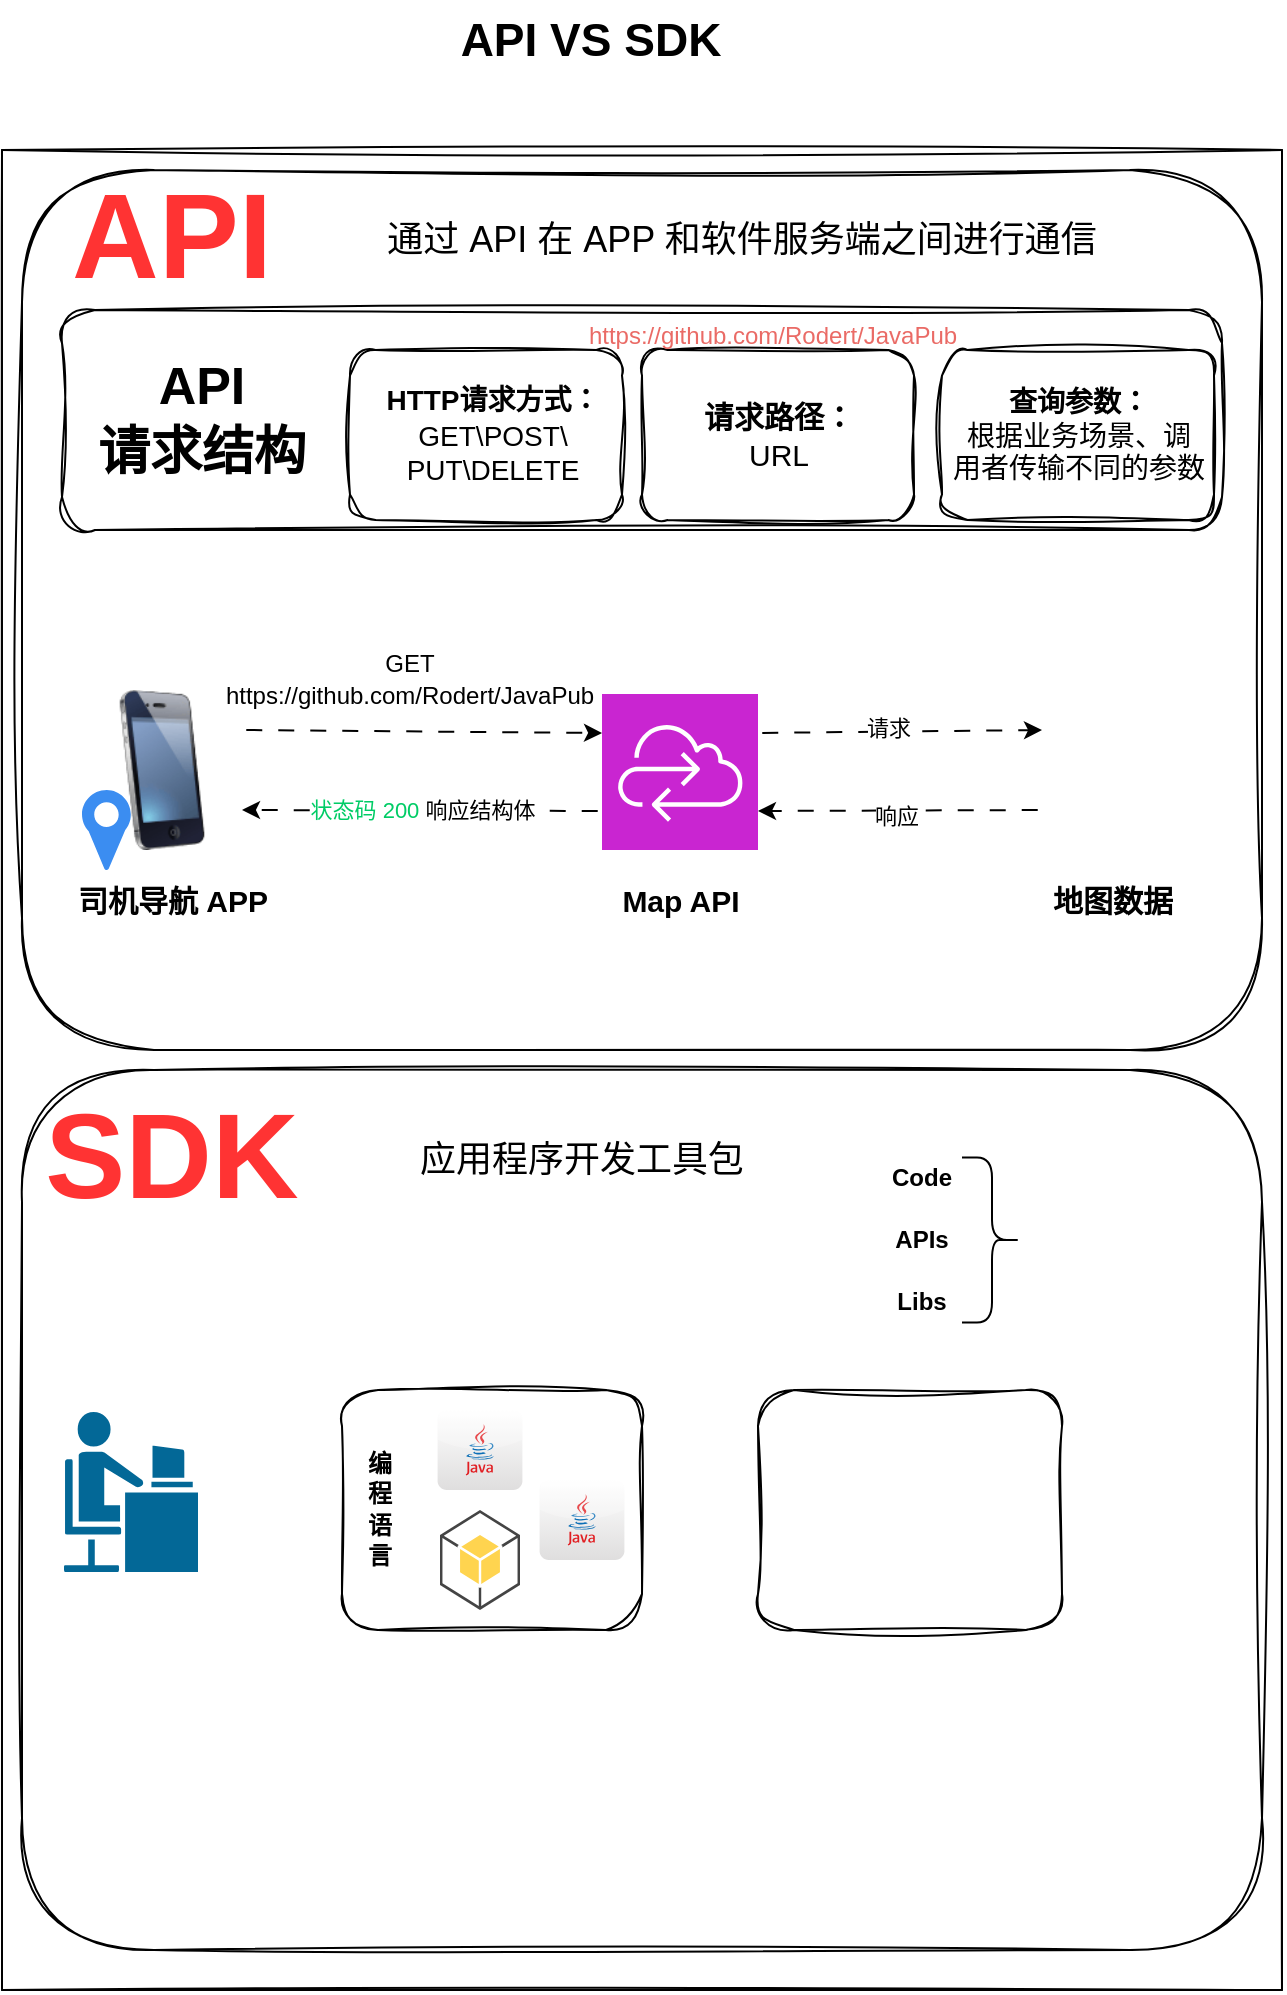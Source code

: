 <mxfile version="25.0.3">
  <diagram name="第 1 页" id="GD61dN2SuoF6RTxkfr4Q">
    <mxGraphModel dx="2440" dy="1229" grid="1" gridSize="10" guides="1" tooltips="1" connect="1" arrows="1" fold="1" page="1" pageScale="1" pageWidth="827" pageHeight="1169" math="0" shadow="0">
      <root>
        <mxCell id="0" />
        <mxCell id="1" parent="0" />
        <mxCell id="uYHHyxPchOI7Xvo6H41n-1" value="" style="endArrow=none;html=1;rounded=0;sketch=1;hachureGap=4;jiggle=2;curveFitting=1;fontFamily=Architects Daughter;fontSource=https%3A%2F%2Ffonts.googleapis.com%2Fcss%3Ffamily%3DArchitects%2BDaughter;" edge="1" parent="1">
          <mxGeometry width="50" height="50" relative="1" as="geometry">
            <mxPoint x="120" y="120" as="sourcePoint" />
            <mxPoint x="760" y="120" as="targetPoint" />
          </mxGeometry>
        </mxCell>
        <mxCell id="uYHHyxPchOI7Xvo6H41n-2" value="" style="endArrow=none;html=1;rounded=0;sketch=1;hachureGap=4;jiggle=2;curveFitting=1;fontFamily=Architects Daughter;fontSource=https%3A%2F%2Ffonts.googleapis.com%2Fcss%3Ffamily%3DArchitects%2BDaughter;" edge="1" parent="1">
          <mxGeometry width="50" height="50" relative="1" as="geometry">
            <mxPoint x="120" y="120" as="sourcePoint" />
            <mxPoint x="120" y="1040" as="targetPoint" />
          </mxGeometry>
        </mxCell>
        <mxCell id="uYHHyxPchOI7Xvo6H41n-3" value="" style="endArrow=none;html=1;rounded=0;sketch=1;hachureGap=4;jiggle=2;curveFitting=1;fontFamily=Architects Daughter;fontSource=https%3A%2F%2Ffonts.googleapis.com%2Fcss%3Ffamily%3DArchitects%2BDaughter;" edge="1" parent="1">
          <mxGeometry width="50" height="50" relative="1" as="geometry">
            <mxPoint x="760" y="1040" as="sourcePoint" />
            <mxPoint x="120" y="1040" as="targetPoint" />
          </mxGeometry>
        </mxCell>
        <mxCell id="uYHHyxPchOI7Xvo6H41n-4" value="" style="endArrow=none;html=1;rounded=0;sketch=1;hachureGap=4;jiggle=2;curveFitting=1;fontFamily=Architects Daughter;fontSource=https%3A%2F%2Ffonts.googleapis.com%2Fcss%3Ffamily%3DArchitects%2BDaughter;" edge="1" parent="1">
          <mxGeometry width="50" height="50" relative="1" as="geometry">
            <mxPoint x="760" y="1040" as="sourcePoint" />
            <mxPoint x="760" y="120" as="targetPoint" />
          </mxGeometry>
        </mxCell>
        <mxCell id="uYHHyxPchOI7Xvo6H41n-5" value="&lt;font style=&quot;font-size: 23px;&quot; face=&quot;Helvetica&quot;&gt;&lt;b style=&quot;&quot;&gt;API VS SDK&lt;/b&gt;&lt;/font&gt;" style="text;html=1;align=center;verticalAlign=middle;resizable=0;points=[];autosize=1;strokeColor=none;fillColor=none;fontFamily=Architects Daughter;fontSource=https%3A%2F%2Ffonts.googleapis.com%2Fcss%3Ffamily%3DArchitects%2BDaughter;" vertex="1" parent="1">
          <mxGeometry x="339" y="45" width="150" height="40" as="geometry" />
        </mxCell>
        <mxCell id="uYHHyxPchOI7Xvo6H41n-6" value="" style="rounded=1;whiteSpace=wrap;html=1;sketch=1;hachureGap=4;jiggle=2;curveFitting=1;fontFamily=Architects Daughter;fontSource=https%3A%2F%2Ffonts.googleapis.com%2Fcss%3Ffamily%3DArchitects%2BDaughter;" vertex="1" parent="1">
          <mxGeometry x="130" y="130" width="620" height="440" as="geometry" />
        </mxCell>
        <mxCell id="uYHHyxPchOI7Xvo6H41n-11" value="" style="rounded=1;whiteSpace=wrap;html=1;sketch=1;hachureGap=4;jiggle=2;curveFitting=1;fontFamily=Architects Daughter;fontSource=https%3A%2F%2Ffonts.googleapis.com%2Fcss%3Ffamily%3DArchitects%2BDaughter;" vertex="1" parent="1">
          <mxGeometry x="130" y="580" width="620" height="440" as="geometry" />
        </mxCell>
        <mxCell id="uYHHyxPchOI7Xvo6H41n-12" value="&lt;b&gt;&lt;font face=&quot;Helvetica&quot; color=&quot;#ff3333&quot;&gt;API&lt;/font&gt;&lt;/b&gt;" style="text;html=1;align=center;verticalAlign=middle;whiteSpace=wrap;rounded=0;fontFamily=Architects Daughter;fontSource=https%3A%2F%2Ffonts.googleapis.com%2Fcss%3Ffamily%3DArchitects%2BDaughter;fontSize=60;" vertex="1" parent="1">
          <mxGeometry x="170" y="150" width="70" height="30" as="geometry" />
        </mxCell>
        <mxCell id="uYHHyxPchOI7Xvo6H41n-13" value="&lt;b&gt;&lt;font face=&quot;Helvetica&quot; color=&quot;#ff3333&quot;&gt;SDK&lt;/font&gt;&lt;/b&gt;" style="text;html=1;align=center;verticalAlign=middle;whiteSpace=wrap;rounded=0;fontFamily=Architects Daughter;fontSource=https%3A%2F%2Ffonts.googleapis.com%2Fcss%3Ffamily%3DArchitects%2BDaughter;fontSize=60;" vertex="1" parent="1">
          <mxGeometry x="170" y="610" width="70" height="30" as="geometry" />
        </mxCell>
        <mxCell id="uYHHyxPchOI7Xvo6H41n-14" value="" style="rounded=1;whiteSpace=wrap;html=1;sketch=1;hachureGap=4;jiggle=2;curveFitting=1;fontFamily=Architects Daughter;fontSource=https%3A%2F%2Ffonts.googleapis.com%2Fcss%3Ffamily%3DArchitects%2BDaughter;" vertex="1" parent="1">
          <mxGeometry x="150" y="200" width="580" height="110" as="geometry" />
        </mxCell>
        <mxCell id="uYHHyxPchOI7Xvo6H41n-15" value="&lt;font style=&quot;font-size: 18px;&quot; face=&quot;Helvetica&quot;&gt;通过 API 在 APP 和软件服务端之间进行通信&lt;/font&gt;" style="text;html=1;align=center;verticalAlign=middle;whiteSpace=wrap;rounded=0;fontFamily=Architects Daughter;fontSource=https%3A%2F%2Ffonts.googleapis.com%2Fcss%3Ffamily%3DArchitects%2BDaughter;" vertex="1" parent="1">
          <mxGeometry x="310" y="150" width="360" height="30" as="geometry" />
        </mxCell>
        <mxCell id="uYHHyxPchOI7Xvo6H41n-16" value="&lt;font face=&quot;Helvetica&quot;&gt;&lt;b&gt;API&lt;br&gt;请求结构&lt;/b&gt;&lt;/font&gt;" style="text;html=1;align=center;verticalAlign=middle;whiteSpace=wrap;rounded=0;fontFamily=Architects Daughter;fontSource=https%3A%2F%2Ffonts.googleapis.com%2Fcss%3Ffamily%3DArchitects%2BDaughter;fontSize=26;" vertex="1" parent="1">
          <mxGeometry x="160" y="240" width="120" height="30" as="geometry" />
        </mxCell>
        <mxCell id="uYHHyxPchOI7Xvo6H41n-17" value="" style="rounded=1;whiteSpace=wrap;html=1;sketch=1;hachureGap=4;jiggle=2;curveFitting=1;fontFamily=Architects Daughter;fontSource=https%3A%2F%2Ffonts.googleapis.com%2Fcss%3Ffamily%3DArchitects%2BDaughter;" vertex="1" parent="1">
          <mxGeometry x="294" y="220" width="136" height="85" as="geometry" />
        </mxCell>
        <mxCell id="uYHHyxPchOI7Xvo6H41n-21" value="&lt;font style=&quot;font-size: 14px;&quot; face=&quot;Helvetica&quot;&gt;&lt;b&gt;HTTP请求方式：&lt;/b&gt;&lt;br&gt;GET\POST\&lt;br&gt;PUT\DELETE&lt;/font&gt;" style="text;html=1;align=center;verticalAlign=middle;resizable=0;points=[];autosize=1;strokeColor=none;fillColor=none;fontFamily=Architects Daughter;fontSource=https%3A%2F%2Ffonts.googleapis.com%2Fcss%3Ffamily%3DArchitects%2BDaughter;" vertex="1" parent="1">
          <mxGeometry x="300" y="227.5" width="130" height="70" as="geometry" />
        </mxCell>
        <mxCell id="uYHHyxPchOI7Xvo6H41n-23" value="" style="rounded=1;whiteSpace=wrap;html=1;sketch=1;hachureGap=4;jiggle=2;curveFitting=1;fontFamily=Architects Daughter;fontSource=https%3A%2F%2Ffonts.googleapis.com%2Fcss%3Ffamily%3DArchitects%2BDaughter;" vertex="1" parent="1">
          <mxGeometry x="440" y="220" width="136" height="85" as="geometry" />
        </mxCell>
        <mxCell id="uYHHyxPchOI7Xvo6H41n-24" value="" style="rounded=1;whiteSpace=wrap;html=1;sketch=1;hachureGap=4;jiggle=2;curveFitting=1;fontFamily=Architects Daughter;fontSource=https%3A%2F%2Ffonts.googleapis.com%2Fcss%3Ffamily%3DArchitects%2BDaughter;" vertex="1" parent="1">
          <mxGeometry x="590" y="220" width="136" height="85" as="geometry" />
        </mxCell>
        <mxCell id="uYHHyxPchOI7Xvo6H41n-25" value="&lt;font color=&quot;#ea6b66&quot; face=&quot;Helvetica&quot;&gt;https://github.com/Rodert/JavaPub&lt;/font&gt;" style="text;html=1;align=center;verticalAlign=middle;resizable=0;points=[];autosize=1;strokeColor=none;fillColor=none;fontFamily=Architects Daughter;fontSource=https%3A%2F%2Ffonts.googleapis.com%2Fcss%3Ffamily%3DArchitects%2BDaughter;" vertex="1" parent="1">
          <mxGeometry x="400" y="197.5" width="210" height="30" as="geometry" />
        </mxCell>
        <mxCell id="uYHHyxPchOI7Xvo6H41n-26" value="&lt;font style=&quot;font-size: 15px;&quot; face=&quot;Helvetica&quot;&gt;&lt;b style=&quot;&quot;&gt;请求路径：&lt;/b&gt;&lt;br&gt;URL&lt;/font&gt;" style="text;html=1;align=center;verticalAlign=middle;resizable=0;points=[];autosize=1;strokeColor=none;fillColor=none;fontFamily=Architects Daughter;fontSource=https%3A%2F%2Ffonts.googleapis.com%2Fcss%3Ffamily%3DArchitects%2BDaughter;" vertex="1" parent="1">
          <mxGeometry x="458" y="237.5" width="100" height="50" as="geometry" />
        </mxCell>
        <mxCell id="uYHHyxPchOI7Xvo6H41n-27" value="&lt;font style=&quot;font-size: 14px;&quot;&gt;&lt;font style=&quot;&quot; face=&quot;Helvetica&quot;&gt;&lt;b style=&quot;&quot;&gt;查询参数：&lt;/b&gt;&lt;br&gt;&lt;/font&gt;根据业务场景、调&lt;br&gt;用者传输不同的参数&lt;/font&gt;" style="text;html=1;align=center;verticalAlign=middle;resizable=0;points=[];autosize=1;strokeColor=none;fillColor=none;fontFamily=Architects Daughter;fontSource=https%3A%2F%2Ffonts.googleapis.com%2Fcss%3Ffamily%3DArchitects%2BDaughter;" vertex="1" parent="1">
          <mxGeometry x="583" y="232.5" width="150" height="60" as="geometry" />
        </mxCell>
        <mxCell id="uYHHyxPchOI7Xvo6H41n-28" value="" style="image;html=1;image=img/lib/clip_art/telecommunication/iPhone_128x128.png;sketch=1;hachureGap=4;jiggle=2;curveFitting=1;fontFamily=Architects Daughter;fontSource=https%3A%2F%2Ffonts.googleapis.com%2Fcss%3Ffamily%3DArchitects%2BDaughter;" vertex="1" parent="1">
          <mxGeometry x="160" y="390" width="80" height="80" as="geometry" />
        </mxCell>
        <mxCell id="uYHHyxPchOI7Xvo6H41n-29" value="" style="shape=image;html=1;verticalAlign=top;verticalLabelPosition=bottom;labelBackgroundColor=#ffffff;imageAspect=0;aspect=fixed;image=https://cdn2.iconfinder.com/data/icons/google-ios-7-app-icons/120/google_maps.png;sketch=1;hachureGap=4;jiggle=2;curveFitting=1;fontFamily=Architects Daughter;fontSource=https%3A%2F%2Ffonts.googleapis.com%2Fcss%3Ffamily%3DArchitects%2BDaughter;" vertex="1" parent="1">
          <mxGeometry x="640" y="390" width="80" height="80" as="geometry" />
        </mxCell>
        <mxCell id="uYHHyxPchOI7Xvo6H41n-30" value="" style="sketch=0;points=[[0,0,0],[0.25,0,0],[0.5,0,0],[0.75,0,0],[1,0,0],[0,1,0],[0.25,1,0],[0.5,1,0],[0.75,1,0],[1,1,0],[0,0.25,0],[0,0.5,0],[0,0.75,0],[1,0.25,0],[1,0.5,0],[1,0.75,0]];outlineConnect=0;fontColor=#232F3E;fillColor=#C925D1;strokeColor=#ffffff;dashed=0;verticalLabelPosition=bottom;verticalAlign=top;align=center;html=1;fontSize=12;fontStyle=0;aspect=fixed;shape=mxgraph.aws4.resourceIcon;resIcon=mxgraph.aws4.cloud_control_api;hachureGap=4;jiggle=2;curveFitting=1;fontFamily=Architects Daughter;fontSource=https%3A%2F%2Ffonts.googleapis.com%2Fcss%3Ffamily%3DArchitects%2BDaughter;" vertex="1" parent="1">
          <mxGeometry x="420" y="392" width="78" height="78" as="geometry" />
        </mxCell>
        <mxCell id="uYHHyxPchOI7Xvo6H41n-31" value="&lt;font&gt;Map API&lt;/font&gt;" style="text;html=1;align=center;verticalAlign=middle;resizable=0;points=[];autosize=1;strokeColor=none;fillColor=none;fontFamily=Helvetica;fontStyle=1;fontSize=15;" vertex="1" parent="1">
          <mxGeometry x="419" y="480" width="80" height="30" as="geometry" />
        </mxCell>
        <mxCell id="uYHHyxPchOI7Xvo6H41n-32" value="地图数据" style="text;html=1;align=center;verticalAlign=middle;resizable=0;points=[];autosize=1;strokeColor=none;fillColor=none;fontFamily=Helvetica;fontStyle=1;fontSize=15;" vertex="1" parent="1">
          <mxGeometry x="635" y="480" width="80" height="30" as="geometry" />
        </mxCell>
        <mxCell id="uYHHyxPchOI7Xvo6H41n-34" value="&lt;font&gt;司机导航 APP&lt;/font&gt;" style="text;html=1;align=center;verticalAlign=middle;resizable=0;points=[];autosize=1;strokeColor=none;fillColor=none;fontFamily=Helvetica;fontStyle=1;fontSize=15;" vertex="1" parent="1">
          <mxGeometry x="145" y="480" width="120" height="30" as="geometry" />
        </mxCell>
        <mxCell id="uYHHyxPchOI7Xvo6H41n-35" value="" style="sketch=0;html=1;aspect=fixed;strokeColor=none;shadow=0;fillColor=#3B8DF1;verticalAlign=top;labelPosition=center;verticalLabelPosition=bottom;shape=mxgraph.gcp2.maps_api;hachureGap=4;jiggle=2;curveFitting=1;fontFamily=Architects Daughter;fontSource=https%3A%2F%2Ffonts.googleapis.com%2Fcss%3Ffamily%3DArchitects%2BDaughter;" vertex="1" parent="1">
          <mxGeometry x="160" y="440" width="24.4" height="40" as="geometry" />
        </mxCell>
        <mxCell id="uYHHyxPchOI7Xvo6H41n-36" value="" style="endArrow=classic;html=1;rounded=0;hachureGap=4;fontFamily=Architects Daughter;fontSource=https%3A%2F%2Ffonts.googleapis.com%2Fcss%3Ffamily%3DArchitects%2BDaughter;exitX=1;exitY=0.25;exitDx=0;exitDy=0;entryX=0;entryY=0.25;entryDx=0;entryDy=0;entryPerimeter=0;flowAnimation=1;" edge="1" parent="1" source="uYHHyxPchOI7Xvo6H41n-28" target="uYHHyxPchOI7Xvo6H41n-30">
          <mxGeometry width="50" height="50" relative="1" as="geometry">
            <mxPoint x="550" y="560" as="sourcePoint" />
            <mxPoint x="600" y="510" as="targetPoint" />
          </mxGeometry>
        </mxCell>
        <mxCell id="uYHHyxPchOI7Xvo6H41n-37" value="" style="endArrow=classic;html=1;rounded=0;hachureGap=4;fontFamily=Architects Daughter;fontSource=https%3A%2F%2Ffonts.googleapis.com%2Fcss%3Ffamily%3DArchitects%2BDaughter;exitX=1;exitY=0.25;exitDx=0;exitDy=0;entryX=0;entryY=0.25;entryDx=0;entryDy=0;exitPerimeter=0;flowAnimation=1;" edge="1" parent="1" source="uYHHyxPchOI7Xvo6H41n-30" target="uYHHyxPchOI7Xvo6H41n-29">
          <mxGeometry width="50" height="50" relative="1" as="geometry">
            <mxPoint x="490" y="520" as="sourcePoint" />
            <mxPoint x="670" y="522" as="targetPoint" />
          </mxGeometry>
        </mxCell>
        <mxCell id="uYHHyxPchOI7Xvo6H41n-41" value="请求" style="edgeLabel;html=1;align=center;verticalAlign=middle;resizable=0;points=[];sketch=1;hachureGap=4;jiggle=2;curveFitting=1;fontFamily=Architects Daughter;fontSource=https%3A%2F%2Ffonts.googleapis.com%2Fcss%3Ffamily%3DArchitects%2BDaughter;" vertex="1" connectable="0" parent="uYHHyxPchOI7Xvo6H41n-37">
          <mxGeometry x="-0.093" y="2" relative="1" as="geometry">
            <mxPoint as="offset" />
          </mxGeometry>
        </mxCell>
        <mxCell id="uYHHyxPchOI7Xvo6H41n-39" value="&lt;font color=&quot;#00cc66&quot; face=&quot;Helvetica&quot;&gt;状态码 200 &lt;/font&gt;&lt;font face=&quot;Helvetica&quot;&gt;响应结构体&lt;/font&gt;" style="endArrow=classic;html=1;rounded=0;hachureGap=4;fontFamily=Architects Daughter;fontSource=https%3A%2F%2Ffonts.googleapis.com%2Fcss%3Ffamily%3DArchitects%2BDaughter;exitX=0;exitY=0.75;exitDx=0;exitDy=0;exitPerimeter=0;entryX=1;entryY=0.75;entryDx=0;entryDy=0;flowAnimation=1;" edge="1" parent="1" source="uYHHyxPchOI7Xvo6H41n-30" target="uYHHyxPchOI7Xvo6H41n-28">
          <mxGeometry width="50" height="50" relative="1" as="geometry">
            <mxPoint x="-40" y="650" as="sourcePoint" />
            <mxPoint x="10" y="600" as="targetPoint" />
          </mxGeometry>
        </mxCell>
        <mxCell id="uYHHyxPchOI7Xvo6H41n-40" value="" style="endArrow=classic;html=1;rounded=0;hachureGap=4;fontFamily=Architects Daughter;fontSource=https%3A%2F%2Ffonts.googleapis.com%2Fcss%3Ffamily%3DArchitects%2BDaughter;exitX=0;exitY=0.75;exitDx=0;exitDy=0;entryX=1;entryY=0.75;entryDx=0;entryDy=0;entryPerimeter=0;flowAnimation=1;" edge="1" parent="1" source="uYHHyxPchOI7Xvo6H41n-29" target="uYHHyxPchOI7Xvo6H41n-30">
          <mxGeometry width="50" height="50" relative="1" as="geometry">
            <mxPoint x="670" y="540" as="sourcePoint" />
            <mxPoint x="490" y="540" as="targetPoint" />
          </mxGeometry>
        </mxCell>
        <mxCell id="uYHHyxPchOI7Xvo6H41n-42" value="响应" style="edgeLabel;html=1;align=center;verticalAlign=middle;resizable=0;points=[];sketch=1;hachureGap=4;jiggle=2;curveFitting=1;fontFamily=Architects Daughter;fontSource=https%3A%2F%2Ffonts.googleapis.com%2Fcss%3Ffamily%3DArchitects%2BDaughter;" vertex="1" connectable="0" parent="uYHHyxPchOI7Xvo6H41n-40">
          <mxGeometry x="0.027" y="2" relative="1" as="geometry">
            <mxPoint as="offset" />
          </mxGeometry>
        </mxCell>
        <mxCell id="uYHHyxPchOI7Xvo6H41n-43" value="&lt;span style=&quot;font-family: Helvetica; text-wrap-mode: nowrap;&quot;&gt;GET&lt;br&gt;https://github.com/Rodert/JavaPub&lt;/span&gt;" style="text;html=1;align=center;verticalAlign=middle;whiteSpace=wrap;rounded=0;fontFamily=Architects Daughter;fontSource=https%3A%2F%2Ffonts.googleapis.com%2Fcss%3Ffamily%3DArchitects%2BDaughter;" vertex="1" parent="1">
          <mxGeometry x="294" y="370" width="60" height="30" as="geometry" />
        </mxCell>
        <mxCell id="uYHHyxPchOI7Xvo6H41n-44" value="&lt;font style=&quot;font-size: 18px;&quot; face=&quot;Helvetica&quot;&gt;应用程序开发工具包&lt;/font&gt;" style="text;html=1;align=center;verticalAlign=middle;whiteSpace=wrap;rounded=0;fontFamily=Architects Daughter;fontSource=https%3A%2F%2Ffonts.googleapis.com%2Fcss%3Ffamily%3DArchitects%2BDaughter;" vertex="1" parent="1">
          <mxGeometry x="300" y="610" width="220" height="30" as="geometry" />
        </mxCell>
        <mxCell id="uYHHyxPchOI7Xvo6H41n-45" value="" style="shape=image;html=1;verticalAlign=top;verticalLabelPosition=bottom;labelBackgroundColor=#ffffff;imageAspect=0;aspect=fixed;image=https://cdn1.iconfinder.com/data/icons/DarkGlass_Reworked/128x128/apps/printconf-gui.png;sketch=1;hachureGap=4;jiggle=2;curveFitting=1;fontFamily=Architects Daughter;fontSource=https%3A%2F%2Ffonts.googleapis.com%2Fcss%3Ffamily%3DArchitects%2BDaughter;" vertex="1" parent="1">
          <mxGeometry x="640" y="620" width="90" height="90" as="geometry" />
        </mxCell>
        <mxCell id="uYHHyxPchOI7Xvo6H41n-47" value="&lt;b&gt;&lt;font face=&quot;Helvetica&quot;&gt;Code&lt;br&gt;&lt;br&gt;APIs&lt;br&gt;&lt;br&gt;Libs&lt;/font&gt;&lt;/b&gt;" style="text;html=1;align=center;verticalAlign=middle;whiteSpace=wrap;rounded=0;fontFamily=Architects Daughter;fontSource=https%3A%2F%2Ffonts.googleapis.com%2Fcss%3Ffamily%3DArchitects%2BDaughter;" vertex="1" parent="1">
          <mxGeometry x="550" y="650" width="60" height="30" as="geometry" />
        </mxCell>
        <mxCell id="uYHHyxPchOI7Xvo6H41n-48" value="" style="shape=curlyBracket;whiteSpace=wrap;html=1;rounded=1;flipH=1;labelPosition=right;verticalLabelPosition=middle;align=left;verticalAlign=middle;hachureGap=4;fontFamily=Architects Daughter;fontSource=https%3A%2F%2Ffonts.googleapis.com%2Fcss%3Ffamily%3DArchitects%2BDaughter;" vertex="1" parent="1">
          <mxGeometry x="600" y="623.75" width="30" height="82.5" as="geometry" />
        </mxCell>
        <mxCell id="uYHHyxPchOI7Xvo6H41n-49" value="" style="shape=mxgraph.cisco.people.androgenous_person;html=1;pointerEvents=1;dashed=0;fillColor=#036897;strokeColor=#ffffff;strokeWidth=2;verticalLabelPosition=bottom;verticalAlign=top;align=center;outlineConnect=0;hachureGap=4;fontFamily=Architects Daughter;fontSource=https%3A%2F%2Ffonts.googleapis.com%2Fcss%3Ffamily%3DArchitects%2BDaughter;" vertex="1" parent="1">
          <mxGeometry x="150" y="750" width="69" height="82" as="geometry" />
        </mxCell>
        <mxCell id="uYHHyxPchOI7Xvo6H41n-50" value="" style="rounded=1;whiteSpace=wrap;html=1;sketch=1;hachureGap=4;jiggle=2;curveFitting=1;fontFamily=Architects Daughter;fontSource=https%3A%2F%2Ffonts.googleapis.com%2Fcss%3Ffamily%3DArchitects%2BDaughter;" vertex="1" parent="1">
          <mxGeometry x="290" y="740" width="150" height="120" as="geometry" />
        </mxCell>
        <mxCell id="uYHHyxPchOI7Xvo6H41n-51" value="" style="rounded=1;whiteSpace=wrap;html=1;sketch=1;hachureGap=4;jiggle=2;curveFitting=1;fontFamily=Architects Daughter;fontSource=https%3A%2F%2Ffonts.googleapis.com%2Fcss%3Ffamily%3DArchitects%2BDaughter;" vertex="1" parent="1">
          <mxGeometry x="498" y="740" width="152" height="120" as="geometry" />
        </mxCell>
        <mxCell id="uYHHyxPchOI7Xvo6H41n-52" value="&lt;font face=&quot;Helvetica&quot;&gt;&lt;b&gt;编&lt;br&gt;程&lt;br&gt;语&lt;br&gt;言&lt;/b&gt;&lt;/font&gt;" style="text;html=1;align=center;verticalAlign=middle;whiteSpace=wrap;rounded=0;fontFamily=Architects Daughter;fontSource=https%3A%2F%2Ffonts.googleapis.com%2Fcss%3Ffamily%3DArchitects%2BDaughter;" vertex="1" parent="1">
          <mxGeometry x="279" y="785" width="60" height="30" as="geometry" />
        </mxCell>
        <mxCell id="uYHHyxPchOI7Xvo6H41n-55" value="" style="dashed=0;outlineConnect=0;html=1;align=center;labelPosition=center;verticalLabelPosition=bottom;verticalAlign=top;shape=mxgraph.webicons.java;gradientColor=#DFDEDE;hachureGap=4;fontFamily=Architects Daughter;fontSource=https%3A%2F%2Ffonts.googleapis.com%2Fcss%3Ffamily%3DArchitects%2BDaughter;" vertex="1" parent="1">
          <mxGeometry x="337.8" y="750" width="42.4" height="40" as="geometry" />
        </mxCell>
        <mxCell id="uYHHyxPchOI7Xvo6H41n-56" value="" style="outlineConnect=0;dashed=0;verticalLabelPosition=bottom;verticalAlign=top;align=center;html=1;shape=mxgraph.aws3.android;fillColor=#FFD44F;gradientColor=none;hachureGap=4;fontFamily=Architects Daughter;fontSource=https%3A%2F%2Ffonts.googleapis.com%2Fcss%3Ffamily%3DArchitects%2BDaughter;" vertex="1" parent="1">
          <mxGeometry x="339" y="800" width="40" height="50" as="geometry" />
        </mxCell>
        <mxCell id="uYHHyxPchOI7Xvo6H41n-57" value="" style="dashed=0;outlineConnect=0;html=1;align=center;labelPosition=center;verticalLabelPosition=bottom;verticalAlign=top;shape=mxgraph.webicons.java;gradientColor=#DFDEDE;hachureGap=4;fontFamily=Architects Daughter;fontSource=https%3A%2F%2Ffonts.googleapis.com%2Fcss%3Ffamily%3DArchitects%2BDaughter;" vertex="1" parent="1">
          <mxGeometry x="388.8" y="785" width="42.4" height="40" as="geometry" />
        </mxCell>
      </root>
    </mxGraphModel>
  </diagram>
</mxfile>
